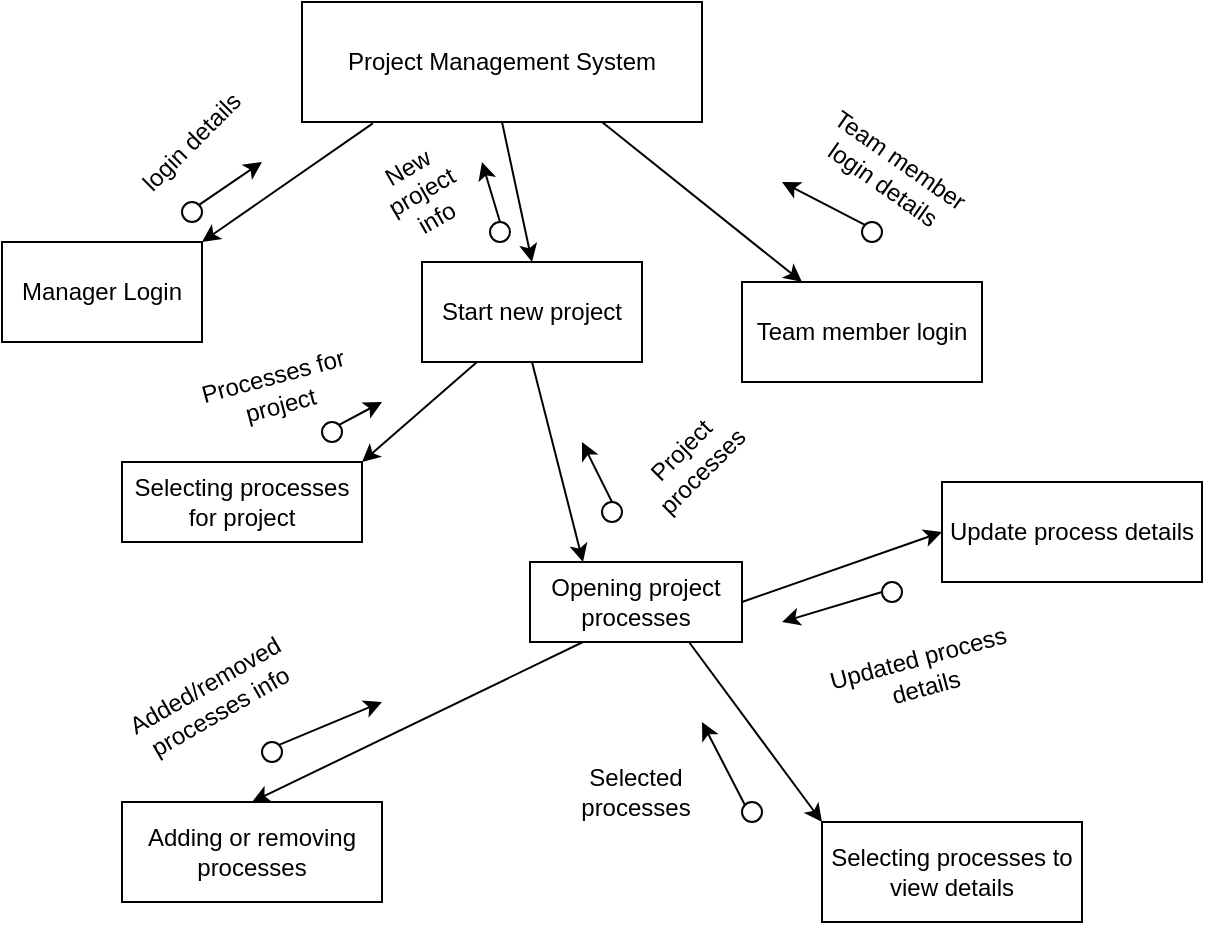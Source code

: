 <mxfile version="16.6.1" type="github">
  <diagram id="prtHgNgQTEPvFCAcTncT" name="Page-1">
    <mxGraphModel dx="782" dy="468" grid="1" gridSize="10" guides="1" tooltips="1" connect="1" arrows="1" fold="1" page="1" pageScale="1" pageWidth="827" pageHeight="1169" math="0" shadow="0">
      <root>
        <mxCell id="0" />
        <mxCell id="1" parent="0" />
        <mxCell id="D4hux5X7T04w5brf6Wn7-1" value="Project Management System" style="rounded=0;whiteSpace=wrap;html=1;" vertex="1" parent="1">
          <mxGeometry x="310" y="30" width="200" height="60" as="geometry" />
        </mxCell>
        <mxCell id="D4hux5X7T04w5brf6Wn7-2" value="Manager Login" style="rounded=0;whiteSpace=wrap;html=1;" vertex="1" parent="1">
          <mxGeometry x="160" y="150" width="100" height="50" as="geometry" />
        </mxCell>
        <mxCell id="D4hux5X7T04w5brf6Wn7-5" value="Start new project" style="rounded=0;whiteSpace=wrap;html=1;" vertex="1" parent="1">
          <mxGeometry x="370" y="160" width="110" height="50" as="geometry" />
        </mxCell>
        <mxCell id="D4hux5X7T04w5brf6Wn7-7" value="Team member login" style="rounded=0;whiteSpace=wrap;html=1;" vertex="1" parent="1">
          <mxGeometry x="530" y="170" width="120" height="50" as="geometry" />
        </mxCell>
        <mxCell id="D4hux5X7T04w5brf6Wn7-9" value="" style="ellipse;whiteSpace=wrap;html=1;aspect=fixed;" vertex="1" parent="1">
          <mxGeometry x="250" y="130" width="10" height="10" as="geometry" />
        </mxCell>
        <mxCell id="D4hux5X7T04w5brf6Wn7-11" value="" style="endArrow=classic;html=1;rounded=0;exitX=1;exitY=0;exitDx=0;exitDy=0;" edge="1" parent="1" source="D4hux5X7T04w5brf6Wn7-9">
          <mxGeometry width="50" height="50" relative="1" as="geometry">
            <mxPoint x="380" y="270" as="sourcePoint" />
            <mxPoint x="290" y="110" as="targetPoint" />
          </mxGeometry>
        </mxCell>
        <mxCell id="D4hux5X7T04w5brf6Wn7-12" value="" style="ellipse;whiteSpace=wrap;html=1;aspect=fixed;" vertex="1" parent="1">
          <mxGeometry x="404" y="140" width="10" height="10" as="geometry" />
        </mxCell>
        <mxCell id="D4hux5X7T04w5brf6Wn7-13" value="" style="endArrow=classic;html=1;rounded=0;" edge="1" parent="1">
          <mxGeometry width="50" height="50" relative="1" as="geometry">
            <mxPoint x="409" y="140" as="sourcePoint" />
            <mxPoint x="400" y="110" as="targetPoint" />
          </mxGeometry>
        </mxCell>
        <mxCell id="D4hux5X7T04w5brf6Wn7-14" value="" style="ellipse;whiteSpace=wrap;html=1;aspect=fixed;" vertex="1" parent="1">
          <mxGeometry x="590" y="140" width="10" height="10" as="geometry" />
        </mxCell>
        <mxCell id="D4hux5X7T04w5brf6Wn7-15" value="" style="endArrow=classic;html=1;rounded=0;exitX=0;exitY=0;exitDx=0;exitDy=0;" edge="1" parent="1" source="D4hux5X7T04w5brf6Wn7-14">
          <mxGeometry width="50" height="50" relative="1" as="geometry">
            <mxPoint x="380" y="270" as="sourcePoint" />
            <mxPoint x="550" y="120" as="targetPoint" />
          </mxGeometry>
        </mxCell>
        <mxCell id="D4hux5X7T04w5brf6Wn7-17" value="Selecting processes for project" style="rounded=0;whiteSpace=wrap;html=1;" vertex="1" parent="1">
          <mxGeometry x="220" y="260" width="120" height="40" as="geometry" />
        </mxCell>
        <mxCell id="D4hux5X7T04w5brf6Wn7-18" value="Opening project processes" style="rounded=0;whiteSpace=wrap;html=1;" vertex="1" parent="1">
          <mxGeometry x="424" y="310" width="106" height="40" as="geometry" />
        </mxCell>
        <mxCell id="D4hux5X7T04w5brf6Wn7-21" value="" style="ellipse;whiteSpace=wrap;html=1;aspect=fixed;" vertex="1" parent="1">
          <mxGeometry x="320" y="240" width="10" height="10" as="geometry" />
        </mxCell>
        <mxCell id="D4hux5X7T04w5brf6Wn7-22" value="" style="endArrow=classic;html=1;rounded=0;exitX=1;exitY=0;exitDx=0;exitDy=0;" edge="1" parent="1" source="D4hux5X7T04w5brf6Wn7-21">
          <mxGeometry width="50" height="50" relative="1" as="geometry">
            <mxPoint x="380" y="250" as="sourcePoint" />
            <mxPoint x="350" y="230" as="targetPoint" />
          </mxGeometry>
        </mxCell>
        <mxCell id="D4hux5X7T04w5brf6Wn7-24" value="" style="endArrow=classic;html=1;rounded=0;exitX=0.177;exitY=1.011;exitDx=0;exitDy=0;exitPerimeter=0;entryX=1;entryY=0;entryDx=0;entryDy=0;" edge="1" parent="1" source="D4hux5X7T04w5brf6Wn7-1" target="D4hux5X7T04w5brf6Wn7-2">
          <mxGeometry width="50" height="50" relative="1" as="geometry">
            <mxPoint x="380" y="250" as="sourcePoint" />
            <mxPoint x="430" y="200" as="targetPoint" />
          </mxGeometry>
        </mxCell>
        <mxCell id="D4hux5X7T04w5brf6Wn7-25" value="" style="endArrow=classic;html=1;rounded=0;exitX=0.5;exitY=1;exitDx=0;exitDy=0;entryX=0.5;entryY=0;entryDx=0;entryDy=0;" edge="1" parent="1" source="D4hux5X7T04w5brf6Wn7-1" target="D4hux5X7T04w5brf6Wn7-5">
          <mxGeometry width="50" height="50" relative="1" as="geometry">
            <mxPoint x="380" y="250" as="sourcePoint" />
            <mxPoint x="430" y="200" as="targetPoint" />
          </mxGeometry>
        </mxCell>
        <mxCell id="D4hux5X7T04w5brf6Wn7-26" value="" style="endArrow=classic;html=1;rounded=0;exitX=0.75;exitY=1;exitDx=0;exitDy=0;entryX=0.25;entryY=0;entryDx=0;entryDy=0;" edge="1" parent="1" source="D4hux5X7T04w5brf6Wn7-1" target="D4hux5X7T04w5brf6Wn7-7">
          <mxGeometry width="50" height="50" relative="1" as="geometry">
            <mxPoint x="380" y="250" as="sourcePoint" />
            <mxPoint x="430" y="200" as="targetPoint" />
          </mxGeometry>
        </mxCell>
        <mxCell id="D4hux5X7T04w5brf6Wn7-27" value="" style="endArrow=classic;html=1;rounded=0;exitX=0.25;exitY=1;exitDx=0;exitDy=0;entryX=1;entryY=0;entryDx=0;entryDy=0;" edge="1" parent="1" source="D4hux5X7T04w5brf6Wn7-5" target="D4hux5X7T04w5brf6Wn7-17">
          <mxGeometry width="50" height="50" relative="1" as="geometry">
            <mxPoint x="380" y="250" as="sourcePoint" />
            <mxPoint x="430" y="200" as="targetPoint" />
          </mxGeometry>
        </mxCell>
        <mxCell id="D4hux5X7T04w5brf6Wn7-28" value="" style="endArrow=classic;html=1;rounded=0;entryX=0.25;entryY=0;entryDx=0;entryDy=0;exitX=0.5;exitY=1;exitDx=0;exitDy=0;" edge="1" parent="1" source="D4hux5X7T04w5brf6Wn7-5" target="D4hux5X7T04w5brf6Wn7-18">
          <mxGeometry width="50" height="50" relative="1" as="geometry">
            <mxPoint x="380" y="250" as="sourcePoint" />
            <mxPoint x="430" y="200" as="targetPoint" />
          </mxGeometry>
        </mxCell>
        <mxCell id="D4hux5X7T04w5brf6Wn7-29" value="" style="ellipse;whiteSpace=wrap;html=1;aspect=fixed;" vertex="1" parent="1">
          <mxGeometry x="460" y="280" width="10" height="10" as="geometry" />
        </mxCell>
        <mxCell id="D4hux5X7T04w5brf6Wn7-31" value="Update process details" style="rounded=0;whiteSpace=wrap;html=1;" vertex="1" parent="1">
          <mxGeometry x="630" y="270" width="130" height="50" as="geometry" />
        </mxCell>
        <mxCell id="D4hux5X7T04w5brf6Wn7-32" value="Selecting processes to view details" style="rounded=0;whiteSpace=wrap;html=1;" vertex="1" parent="1">
          <mxGeometry x="570" y="440" width="130" height="50" as="geometry" />
        </mxCell>
        <mxCell id="D4hux5X7T04w5brf6Wn7-34" value="" style="endArrow=classic;html=1;rounded=0;exitX=0.25;exitY=1;exitDx=0;exitDy=0;entryX=0.5;entryY=0;entryDx=0;entryDy=0;" edge="1" parent="1" source="D4hux5X7T04w5brf6Wn7-18" target="D4hux5X7T04w5brf6Wn7-37">
          <mxGeometry width="50" height="50" relative="1" as="geometry">
            <mxPoint x="380" y="250" as="sourcePoint" />
            <mxPoint x="420" y="370" as="targetPoint" />
          </mxGeometry>
        </mxCell>
        <mxCell id="D4hux5X7T04w5brf6Wn7-35" value="" style="endArrow=classic;html=1;rounded=0;exitX=0.75;exitY=1;exitDx=0;exitDy=0;entryX=0;entryY=0;entryDx=0;entryDy=0;" edge="1" parent="1" source="D4hux5X7T04w5brf6Wn7-18" target="D4hux5X7T04w5brf6Wn7-32">
          <mxGeometry width="50" height="50" relative="1" as="geometry">
            <mxPoint x="380" y="250" as="sourcePoint" />
            <mxPoint x="430" y="200" as="targetPoint" />
          </mxGeometry>
        </mxCell>
        <mxCell id="D4hux5X7T04w5brf6Wn7-36" value="" style="endArrow=classic;html=1;rounded=0;exitX=1;exitY=0.5;exitDx=0;exitDy=0;entryX=0;entryY=0.5;entryDx=0;entryDy=0;" edge="1" parent="1" source="D4hux5X7T04w5brf6Wn7-18" target="D4hux5X7T04w5brf6Wn7-31">
          <mxGeometry width="50" height="50" relative="1" as="geometry">
            <mxPoint x="380" y="250" as="sourcePoint" />
            <mxPoint x="430" y="200" as="targetPoint" />
          </mxGeometry>
        </mxCell>
        <mxCell id="D4hux5X7T04w5brf6Wn7-37" value="Adding or removing processes" style="rounded=0;whiteSpace=wrap;html=1;" vertex="1" parent="1">
          <mxGeometry x="220" y="430" width="130" height="50" as="geometry" />
        </mxCell>
        <mxCell id="D4hux5X7T04w5brf6Wn7-41" value="" style="endArrow=classic;html=1;rounded=0;exitX=0.5;exitY=0;exitDx=0;exitDy=0;" edge="1" parent="1" source="D4hux5X7T04w5brf6Wn7-29">
          <mxGeometry width="50" height="50" relative="1" as="geometry">
            <mxPoint x="380" y="340" as="sourcePoint" />
            <mxPoint x="450" y="250" as="targetPoint" />
          </mxGeometry>
        </mxCell>
        <mxCell id="D4hux5X7T04w5brf6Wn7-42" value="" style="ellipse;whiteSpace=wrap;html=1;aspect=fixed;" vertex="1" parent="1">
          <mxGeometry x="290" y="400" width="10" height="10" as="geometry" />
        </mxCell>
        <mxCell id="D4hux5X7T04w5brf6Wn7-43" value="" style="endArrow=classic;html=1;rounded=0;exitX=1;exitY=0;exitDx=0;exitDy=0;" edge="1" parent="1" source="D4hux5X7T04w5brf6Wn7-42">
          <mxGeometry width="50" height="50" relative="1" as="geometry">
            <mxPoint x="380" y="330" as="sourcePoint" />
            <mxPoint x="350" y="380" as="targetPoint" />
          </mxGeometry>
        </mxCell>
        <mxCell id="D4hux5X7T04w5brf6Wn7-44" value="" style="ellipse;whiteSpace=wrap;html=1;aspect=fixed;" vertex="1" parent="1">
          <mxGeometry x="530" y="430" width="10" height="10" as="geometry" />
        </mxCell>
        <mxCell id="D4hux5X7T04w5brf6Wn7-45" value="" style="endArrow=classic;html=1;rounded=0;exitX=0;exitY=0;exitDx=0;exitDy=0;" edge="1" parent="1" source="D4hux5X7T04w5brf6Wn7-44">
          <mxGeometry width="50" height="50" relative="1" as="geometry">
            <mxPoint x="380" y="340" as="sourcePoint" />
            <mxPoint x="510" y="390" as="targetPoint" />
          </mxGeometry>
        </mxCell>
        <mxCell id="D4hux5X7T04w5brf6Wn7-46" value="" style="ellipse;whiteSpace=wrap;html=1;aspect=fixed;" vertex="1" parent="1">
          <mxGeometry x="600" y="320" width="10" height="10" as="geometry" />
        </mxCell>
        <mxCell id="D4hux5X7T04w5brf6Wn7-47" value="" style="endArrow=classic;html=1;rounded=0;exitX=0;exitY=0.5;exitDx=0;exitDy=0;" edge="1" parent="1" source="D4hux5X7T04w5brf6Wn7-46">
          <mxGeometry width="50" height="50" relative="1" as="geometry">
            <mxPoint x="380" y="340" as="sourcePoint" />
            <mxPoint x="550" y="340" as="targetPoint" />
          </mxGeometry>
        </mxCell>
        <mxCell id="D4hux5X7T04w5brf6Wn7-49" value="login details" style="text;html=1;strokeColor=none;fillColor=none;align=center;verticalAlign=middle;whiteSpace=wrap;rounded=0;rotation=-45;" vertex="1" parent="1">
          <mxGeometry x="220" y="90" width="70" height="20" as="geometry" />
        </mxCell>
        <mxCell id="D4hux5X7T04w5brf6Wn7-50" value="Team member login details" style="text;html=1;strokeColor=none;fillColor=none;align=center;verticalAlign=middle;whiteSpace=wrap;rounded=0;rotation=35;" vertex="1" parent="1">
          <mxGeometry x="555" y="100" width="100" height="30" as="geometry" />
        </mxCell>
        <mxCell id="D4hux5X7T04w5brf6Wn7-51" value="New project info" style="text;html=1;strokeColor=none;fillColor=none;align=center;verticalAlign=middle;whiteSpace=wrap;rounded=0;rotation=-30;" vertex="1" parent="1">
          <mxGeometry x="340" y="110" width="60" height="30" as="geometry" />
        </mxCell>
        <mxCell id="D4hux5X7T04w5brf6Wn7-52" value="Processes for project" style="text;html=1;strokeColor=none;fillColor=none;align=center;verticalAlign=middle;whiteSpace=wrap;rounded=0;rotation=-15;" vertex="1" parent="1">
          <mxGeometry x="254.91" y="209.35" width="85" height="30" as="geometry" />
        </mxCell>
        <mxCell id="D4hux5X7T04w5brf6Wn7-53" value="Project processes" style="text;html=1;strokeColor=none;fillColor=none;align=center;verticalAlign=middle;whiteSpace=wrap;rounded=0;rotation=-45;" vertex="1" parent="1">
          <mxGeometry x="460" y="239.35" width="90" height="40" as="geometry" />
        </mxCell>
        <mxCell id="D4hux5X7T04w5brf6Wn7-54" value="Added/removed processes info" style="text;html=1;strokeColor=none;fillColor=none;align=center;verticalAlign=middle;whiteSpace=wrap;rounded=0;rotation=-30;" vertex="1" parent="1">
          <mxGeometry x="220" y="355" width="90" height="45" as="geometry" />
        </mxCell>
        <mxCell id="D4hux5X7T04w5brf6Wn7-55" value="Selected processes" style="text;html=1;strokeColor=none;fillColor=none;align=center;verticalAlign=middle;whiteSpace=wrap;rounded=0;" vertex="1" parent="1">
          <mxGeometry x="432" y="410" width="90" height="30" as="geometry" />
        </mxCell>
        <mxCell id="D4hux5X7T04w5brf6Wn7-56" value="Updated process details" style="text;html=1;strokeColor=none;fillColor=none;align=center;verticalAlign=middle;whiteSpace=wrap;rounded=0;rotation=-15;" vertex="1" parent="1">
          <mxGeometry x="570" y="350" width="100" height="30" as="geometry" />
        </mxCell>
      </root>
    </mxGraphModel>
  </diagram>
</mxfile>
